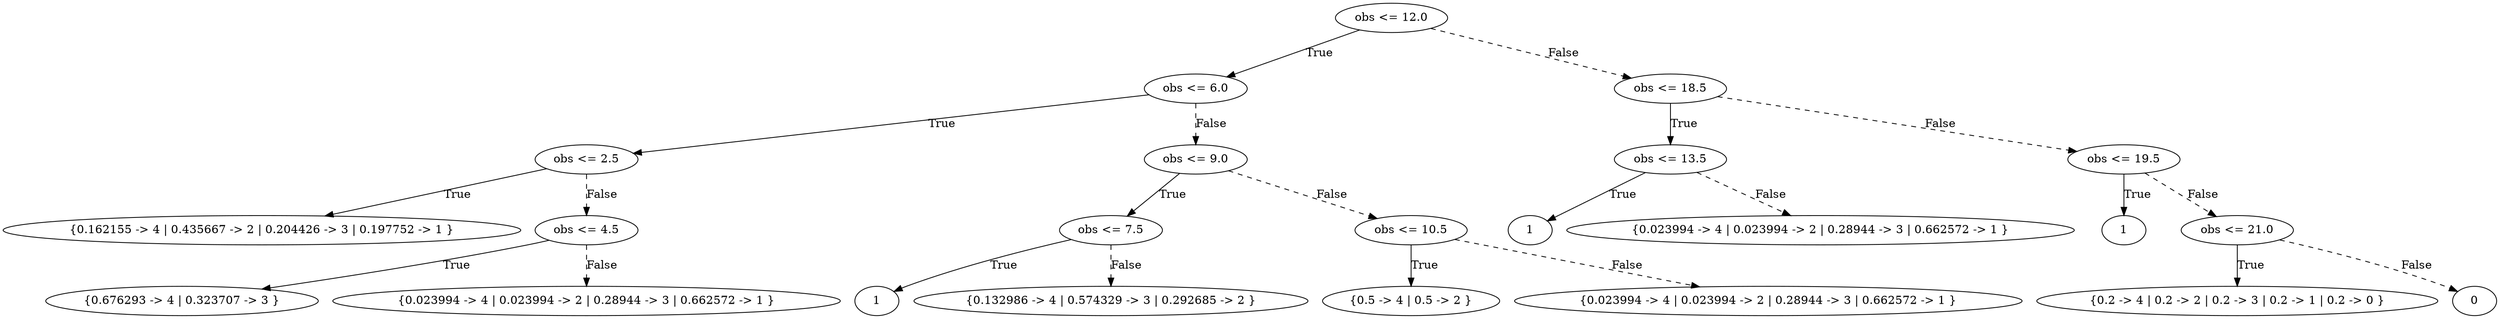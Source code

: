 digraph {
0 [label="obs <= 12.0"];
1 [label="obs <= 6.0"];
2 [label="obs <= 2.5"];
3 [label="{0.162155 -> 4 | 0.435667 -> 2 | 0.204426 -> 3 | 0.197752 -> 1 }"];
2 -> 3 [label="True"];
4 [label="obs <= 4.5"];
5 [label="{0.676293 -> 4 | 0.323707 -> 3 }"];
4 -> 5 [label="True"];
6 [label="{0.023994 -> 4 | 0.023994 -> 2 | 0.28944 -> 3 | 0.662572 -> 1 }"];
4 -> 6 [style="dashed", label="False"];
2 -> 4 [style="dashed", label="False"];
1 -> 2 [label="True"];
7 [label="obs <= 9.0"];
8 [label="obs <= 7.5"];
9 [label="1"];
8 -> 9 [label="True"];
10 [label="{0.132986 -> 4 | 0.574329 -> 3 | 0.292685 -> 2 }"];
8 -> 10 [style="dashed", label="False"];
7 -> 8 [label="True"];
11 [label="obs <= 10.5"];
12 [label="{0.5 -> 4 | 0.5 -> 2 }"];
11 -> 12 [label="True"];
13 [label="{0.023994 -> 4 | 0.023994 -> 2 | 0.28944 -> 3 | 0.662572 -> 1 }"];
11 -> 13 [style="dashed", label="False"];
7 -> 11 [style="dashed", label="False"];
1 -> 7 [style="dashed", label="False"];
0 -> 1 [label="True"];
14 [label="obs <= 18.5"];
15 [label="obs <= 13.5"];
16 [label="1"];
15 -> 16 [label="True"];
17 [label="{0.023994 -> 4 | 0.023994 -> 2 | 0.28944 -> 3 | 0.662572 -> 1 }"];
15 -> 17 [style="dashed", label="False"];
14 -> 15 [label="True"];
18 [label="obs <= 19.5"];
19 [label="1"];
18 -> 19 [label="True"];
20 [label="obs <= 21.0"];
21 [label="{0.2 -> 4 | 0.2 -> 2 | 0.2 -> 3 | 0.2 -> 1 | 0.2 -> 0 }"];
20 -> 21 [label="True"];
22 [label="0"];
20 -> 22 [style="dashed", label="False"];
18 -> 20 [style="dashed", label="False"];
14 -> 18 [style="dashed", label="False"];
0 -> 14 [style="dashed", label="False"];

}